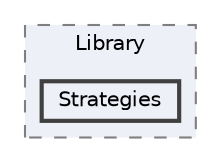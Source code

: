 digraph "C:/Repos/pii_2024_2_equipo10/src/Library/Strategies"
{
 // INTERACTIVE_SVG=YES
 // LATEX_PDF_SIZE
  bgcolor="transparent";
  edge [fontname=Helvetica,fontsize=10,labelfontname=Helvetica,labelfontsize=10];
  node [fontname=Helvetica,fontsize=10,shape=box,height=0.2,width=0.4];
  compound=true
  subgraph clusterdir_f741251061e5c7c7ed48ab45c3348f11 {
    graph [ bgcolor="#edf0f7", pencolor="grey50", label="Library", fontname=Helvetica,fontsize=10 style="filled,dashed", URL="dir_f741251061e5c7c7ed48ab45c3348f11.html",tooltip=""]
  dir_108adb7f52394b4be7b82306086f5ed3 [label="Strategies", fillcolor="#edf0f7", color="grey25", style="filled,bold", URL="dir_108adb7f52394b4be7b82306086f5ed3.html",tooltip=""];
  }
}

